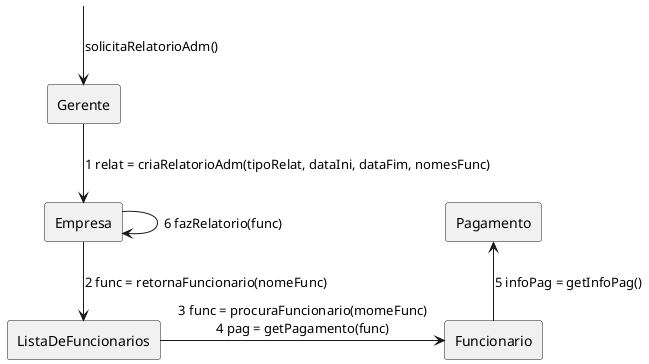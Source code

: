 @startuml
rectangle "Gerente" as gerente
'rectangle "FolhaDePagamento" as folha
rectangle "Pagamento" as pagamento
rectangle "Funcionario" as funcionario
rectangle "Empresa" as empresa
rectangle "ListaDeFuncionarios" as lista
'rectangle "Venda" as venda
'rectangle "Ponto" as ponto
'rectangle "BaseDeDadosProjetos" as base
'rectangle "Projeto" as projeto
label " " as ini

ini -down-> gerente      : solicitaRelatorioAdm()
gerente -down-> empresa      : 1 relat = criaRelatorioAdm(tipoRelat, dataIni, dataFim, nomesFunc)
empresa -down-> lista        : 2 func = retornaFuncionario(nomeFunc)
lista   -right-> funcionario  : 3 func = procuraFuncionario(momeFunc)\n4 pag = getPagamento(func)
funcionario -up-> pagamento : 5 infoPag = getInfoPag()
empresa --> empresa      : 6 fazRelatorio(func)
@enduml